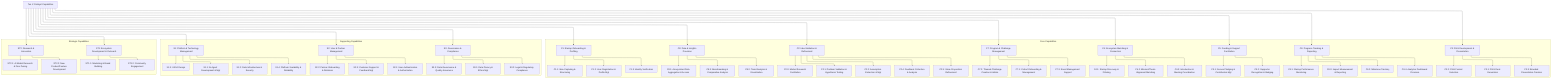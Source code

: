---
config:
  layout: elk
---
flowchart TB
 subgraph CoreCapabilities["Core Capabilities"]
    direction TB
        C1["C1: Startup Onboarding & Profiling"]
        C1_1["C1.1: Idea Capturing & Structuring"]
        C1_2["C1.2: User Registration & Profile Mgt"]
        C1_3["C1.3: Identity Verification"]
        C2["C2: Idea Validation & Refinement"]
        C2_1["C2.1: Problem Validation & Hypothesis Testing"]
        C2_2["C2.2: Assumption Extraction & Mgt"]
        C2_3["C2.3: Market Research Facilitation"]
        C2_4["C2.4: Feedback Collection & Analysis"]
        C2_5["C2.5: Value Proposition Refinement"]
        C3["C3: Pitch Development & Presentation"]
        C3_1["C3.1: Pitch Deck Generation"]
        C3_2["C3.2: Pitch Format Selection"]
        C3_3["C3.3: Branded Presentation Creation"]
        C4["C4: Ecosystem Matching & Connection"]
        C4_1["C4.1: Startup Discovery & Filtering"]
        C4_2["C4.2: Mission/Thesis Alignment Matching"]
        C4_3["C4.3: Introduction & Meeting Coordination"]
        C5["C5: Funding & Support Facilitation"]
        C5_1["C5.1: Secure Pledging & Contribution Mgt"]
        C5_2["C5.2: Supporter Recognition & Badging"]
        C6["C6: Progress Tracking & Reporting"]
        C6_1["C6.1: Startup Performance Monitoring"]
        C6_2["C6.2: Milestone Tracking"]
        C6_3["C6.3: Impact Measurement & Reporting"]
        C6_4["C6.4: Analytics Dashboard Provision"]
        C7["C7: Program & Challenge Management"]
        C7_1["C7.1: Cohort Onboarding & Management"]
        C7_2["C7.2: Themed Challenge Creation & Admin"]
        C7_3["C7.3: Event Management Support"]
        C8["C8: Data & Insights Provision"]
        C8_1["C8.1: Anonymized Data Aggregation & Access"]
        C8_2["C8.2: Trend Analysis & Visualization"]
        C8_3["C8.3: Benchmarking & Comparative Analysis"]
  end
 subgraph SupportingCapabilities["Supporting Capabilities"]
    direction TB
        S1["S1: Platform & Technology Management"]
        S1_1["S1.1: AI Agent Development & Mgt"]
        S1_2["S1.2: Data Infrastructure & Security"]
        S1_3["S1.3: UX/UI Design"]
        S1_4["S1.4: Platform Scalability & Reliability"]
        S2["S2: User & Partner Management"]
        S2_1["S2.1: User Authentication & Authorization"]
        S2_2["S2.2: Partner Onboarding & Relations"]
        S2_3["S2.3: Customer Support & Feedback Mgt"]
        S3["S3: Governance & Compliance"]
        S3_1["S3.1: Data Privacy & Ethics Mgt"]
        S3_2["S3.2: Legal & Regulatory Compliance"]
        S3_3["S3.3: Data Governance & Quality Assurance"]
  end
 subgraph StrategicCapabilities["Strategic Capabilities"]
    direction TB
        ST1["ST1: Ecosystem Development & Outreach"]
        ST1_1["ST1.1: Marketing & Brand Building"]
        ST1_2["ST1.2: Community Engagement"]
        ST2["ST2: Research & Innovation"]
        ST2_1["ST2.1: AI Model Research & Fine-Tuning"]
        ST2_2["ST2.2: New Product/Feature Development"]
  end
    C1 --> C1_1 & C1_2 & C1_3
    C2 --> C2_1 & C2_2 & C2_3 & C2_4 & C2_5
    C3 --> C3_1 & C3_2 & C3_3
    C4 --> C4_1 & C4_2 & C4_3
    C5 --> C5_1 & C5_2
    C6 --> C6_1 & C6_2 & C6_3 & C6_4
    C7 --> C7_1 & C7_2 & C7_3
    C8 --> C8_1 & C8_2 & C8_3
    S1 --> S1_1 & S1_2 & S1_3 & S1_4
    S2 --> S2_1 & S2_2 & S2_3
    S3 --> S3_1 & S3_2 & S3_3
    ST1 --> ST1_1 & ST1_2
    ST2 --> ST2_1 & ST2_2
    CAP["Ten X Catalyst Capabilities"] --> C1 & C2 & C3 & C4 & C5 & C6 & C7 & C8 & S1 & S2 & S3 & ST1 & ST2